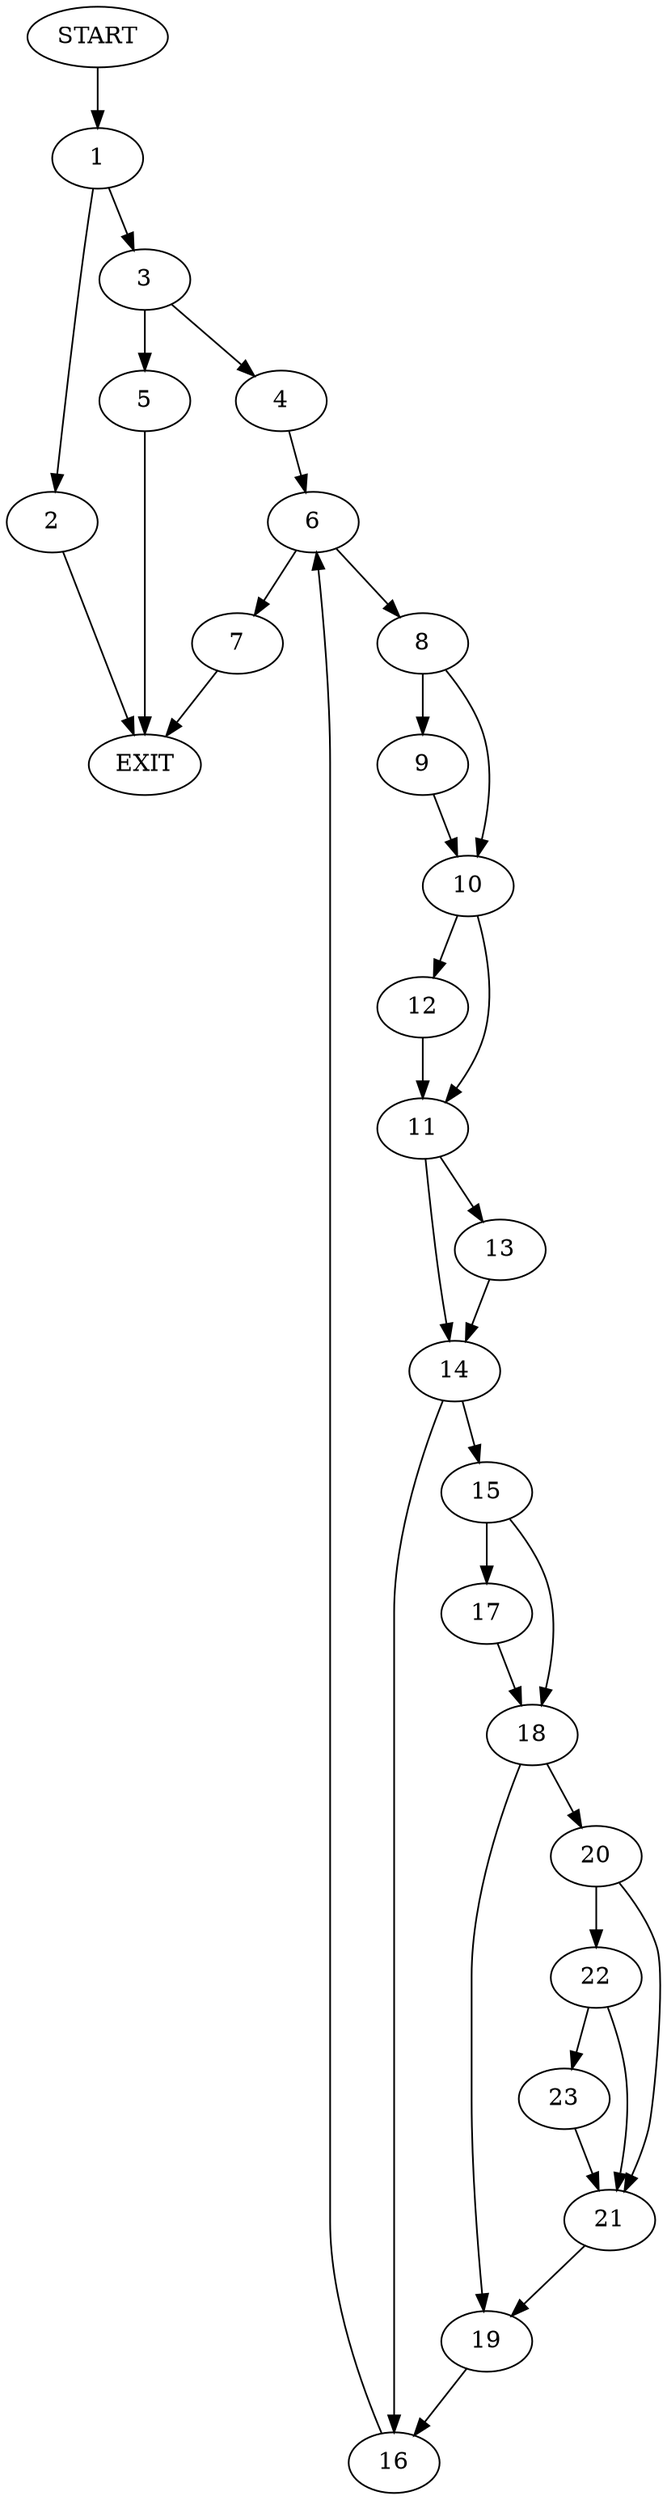 digraph {
0 [label="START"]
24 [label="EXIT"]
0 -> 1
1 -> 2
1 -> 3
2 -> 24
3 -> 4
3 -> 5
5 -> 24
4 -> 6
6 -> 7
6 -> 8
7 -> 24
8 -> 9
8 -> 10
9 -> 10
10 -> 11
10 -> 12
11 -> 13
11 -> 14
12 -> 11
14 -> 15
14 -> 16
13 -> 14
16 -> 6
15 -> 17
15 -> 18
18 -> 19
18 -> 20
17 -> 18
19 -> 16
20 -> 21
20 -> 22
21 -> 19
22 -> 21
22 -> 23
23 -> 21
}
